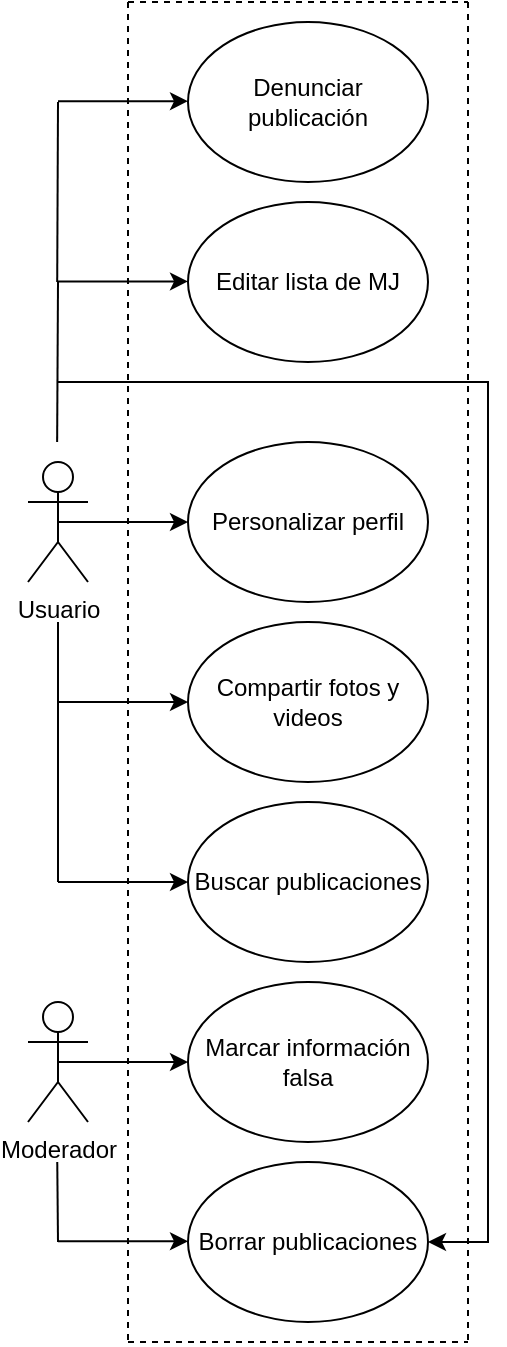 <mxfile version="21.0.6" type="device"><diagram name="Página-1" id="ERrs5K02aq-WUj45yGJ0"><mxGraphModel dx="1387" dy="611" grid="1" gridSize="10" guides="1" tooltips="1" connect="1" arrows="1" fold="1" page="1" pageScale="1" pageWidth="827" pageHeight="1169" math="0" shadow="0"><root><mxCell id="0"/><mxCell id="1" parent="0"/><mxCell id="5owebg_Dy1R3rzQYgnaD-1" value="Personalizar perfil" style="ellipse;whiteSpace=wrap;html=1;" vertex="1" parent="1"><mxGeometry x="250" y="280" width="120" height="80" as="geometry"/></mxCell><mxCell id="5owebg_Dy1R3rzQYgnaD-2" value="Usuario" style="shape=umlActor;verticalLabelPosition=bottom;verticalAlign=top;html=1;outlineConnect=0;" vertex="1" parent="1"><mxGeometry x="170" y="290" width="30" height="60" as="geometry"/></mxCell><mxCell id="5owebg_Dy1R3rzQYgnaD-4" value="" style="endArrow=classic;html=1;rounded=0;entryX=0;entryY=0.5;entryDx=0;entryDy=0;exitX=0.5;exitY=0.5;exitDx=0;exitDy=0;exitPerimeter=0;" edge="1" parent="1" source="5owebg_Dy1R3rzQYgnaD-2" target="5owebg_Dy1R3rzQYgnaD-1"><mxGeometry width="50" height="50" relative="1" as="geometry"><mxPoint x="200" y="330" as="sourcePoint"/><mxPoint x="250" y="280" as="targetPoint"/></mxGeometry></mxCell><mxCell id="5owebg_Dy1R3rzQYgnaD-5" value="Compartir fotos y videos" style="ellipse;whiteSpace=wrap;html=1;" vertex="1" parent="1"><mxGeometry x="250" y="370" width="120" height="80" as="geometry"/></mxCell><mxCell id="5owebg_Dy1R3rzQYgnaD-7" value="" style="endArrow=classic;html=1;rounded=0;entryX=0;entryY=0.5;entryDx=0;entryDy=0;exitX=0.5;exitY=0.5;exitDx=0;exitDy=0;exitPerimeter=0;" edge="1" parent="1" target="5owebg_Dy1R3rzQYgnaD-5"><mxGeometry width="50" height="50" relative="1" as="geometry"><mxPoint x="185" y="410.0" as="sourcePoint"/><mxPoint x="250" y="370" as="targetPoint"/></mxGeometry></mxCell><mxCell id="5owebg_Dy1R3rzQYgnaD-8" value="Buscar publicaciones" style="ellipse;whiteSpace=wrap;html=1;" vertex="1" parent="1"><mxGeometry x="250" y="460" width="120" height="80" as="geometry"/></mxCell><mxCell id="5owebg_Dy1R3rzQYgnaD-10" value="" style="endArrow=classic;html=1;rounded=0;entryX=0;entryY=0.5;entryDx=0;entryDy=0;exitX=0.5;exitY=0.5;exitDx=0;exitDy=0;exitPerimeter=0;" edge="1" parent="1" target="5owebg_Dy1R3rzQYgnaD-8"><mxGeometry width="50" height="50" relative="1" as="geometry"><mxPoint x="185" y="500" as="sourcePoint"/><mxPoint x="250" y="460" as="targetPoint"/></mxGeometry></mxCell><mxCell id="5owebg_Dy1R3rzQYgnaD-11" value="Marcar información falsa" style="ellipse;whiteSpace=wrap;html=1;" vertex="1" parent="1"><mxGeometry x="250" y="550" width="120" height="80" as="geometry"/></mxCell><mxCell id="5owebg_Dy1R3rzQYgnaD-12" value="Moderador" style="shape=umlActor;verticalLabelPosition=bottom;verticalAlign=top;html=1;outlineConnect=0;" vertex="1" parent="1"><mxGeometry x="170" y="560" width="30" height="60" as="geometry"/></mxCell><mxCell id="5owebg_Dy1R3rzQYgnaD-13" value="" style="endArrow=classic;html=1;rounded=0;entryX=0;entryY=0.5;entryDx=0;entryDy=0;exitX=0.5;exitY=0.5;exitDx=0;exitDy=0;exitPerimeter=0;" edge="1" parent="1" source="5owebg_Dy1R3rzQYgnaD-12" target="5owebg_Dy1R3rzQYgnaD-11"><mxGeometry width="50" height="50" relative="1" as="geometry"><mxPoint x="200" y="600" as="sourcePoint"/><mxPoint x="250" y="550" as="targetPoint"/></mxGeometry></mxCell><mxCell id="5owebg_Dy1R3rzQYgnaD-14" value="" style="endArrow=none;html=1;rounded=0;" edge="1" parent="1"><mxGeometry width="50" height="50" relative="1" as="geometry"><mxPoint x="185" y="500" as="sourcePoint"/><mxPoint x="185" y="370" as="targetPoint"/></mxGeometry></mxCell><mxCell id="5owebg_Dy1R3rzQYgnaD-15" value="Borrar publicaciones" style="ellipse;whiteSpace=wrap;html=1;" vertex="1" parent="1"><mxGeometry x="250" y="640" width="120" height="80" as="geometry"/></mxCell><mxCell id="5owebg_Dy1R3rzQYgnaD-16" value="" style="endArrow=none;html=1;rounded=0;" edge="1" parent="1"><mxGeometry width="50" height="50" relative="1" as="geometry"><mxPoint x="185" y="680" as="sourcePoint"/><mxPoint x="184.63" y="640" as="targetPoint"/></mxGeometry></mxCell><mxCell id="5owebg_Dy1R3rzQYgnaD-17" value="" style="endArrow=classic;html=1;rounded=0;entryX=0;entryY=0.5;entryDx=0;entryDy=0;exitX=0.5;exitY=0.5;exitDx=0;exitDy=0;exitPerimeter=0;" edge="1" parent="1"><mxGeometry width="50" height="50" relative="1" as="geometry"><mxPoint x="185" y="679.63" as="sourcePoint"/><mxPoint x="250" y="679.63" as="targetPoint"/></mxGeometry></mxCell><mxCell id="5owebg_Dy1R3rzQYgnaD-18" value="" style="endArrow=none;html=1;rounded=0;" edge="1" parent="1"><mxGeometry width="50" height="50" relative="1" as="geometry"><mxPoint x="184.57" y="280" as="sourcePoint"/><mxPoint x="185" y="200" as="targetPoint"/></mxGeometry></mxCell><mxCell id="5owebg_Dy1R3rzQYgnaD-19" value="" style="endArrow=classic;html=1;rounded=0;exitX=0.5;exitY=0.5;exitDx=0;exitDy=0;exitPerimeter=0;entryX=1;entryY=0.5;entryDx=0;entryDy=0;" edge="1" parent="1" target="5owebg_Dy1R3rzQYgnaD-15"><mxGeometry width="50" height="50" relative="1" as="geometry"><mxPoint x="185" y="250.0" as="sourcePoint"/><mxPoint x="440" y="250" as="targetPoint"/><Array as="points"><mxPoint x="400" y="250"/><mxPoint x="400" y="680"/></Array></mxGeometry></mxCell><mxCell id="5owebg_Dy1R3rzQYgnaD-20" value="Editar lista de MJ" style="ellipse;whiteSpace=wrap;html=1;" vertex="1" parent="1"><mxGeometry x="250" y="160" width="120" height="80" as="geometry"/></mxCell><mxCell id="5owebg_Dy1R3rzQYgnaD-22" value="" style="endArrow=classic;html=1;rounded=0;entryX=0;entryY=0.5;entryDx=0;entryDy=0;exitX=0.5;exitY=0.5;exitDx=0;exitDy=0;exitPerimeter=0;" edge="1" parent="1"><mxGeometry width="50" height="50" relative="1" as="geometry"><mxPoint x="185" y="199.71" as="sourcePoint"/><mxPoint x="250" y="199.71" as="targetPoint"/></mxGeometry></mxCell><mxCell id="5owebg_Dy1R3rzQYgnaD-24" value="" style="endArrow=none;dashed=1;html=1;rounded=0;" edge="1" parent="1"><mxGeometry width="50" height="50" relative="1" as="geometry"><mxPoint x="220" y="60" as="sourcePoint"/><mxPoint x="220" y="730" as="targetPoint"/></mxGeometry></mxCell><mxCell id="5owebg_Dy1R3rzQYgnaD-25" value="" style="endArrow=none;dashed=1;html=1;rounded=0;" edge="1" parent="1"><mxGeometry width="50" height="50" relative="1" as="geometry"><mxPoint x="220" y="60" as="sourcePoint"/><mxPoint x="390" y="60" as="targetPoint"/></mxGeometry></mxCell><mxCell id="5owebg_Dy1R3rzQYgnaD-26" value="" style="endArrow=none;dashed=1;html=1;rounded=0;" edge="1" parent="1"><mxGeometry width="50" height="50" relative="1" as="geometry"><mxPoint x="390" y="60" as="sourcePoint"/><mxPoint x="390" y="730" as="targetPoint"/></mxGeometry></mxCell><mxCell id="5owebg_Dy1R3rzQYgnaD-27" value="" style="endArrow=none;dashed=1;html=1;rounded=0;" edge="1" parent="1"><mxGeometry width="50" height="50" relative="1" as="geometry"><mxPoint x="220" y="730" as="sourcePoint"/><mxPoint x="390" y="730" as="targetPoint"/></mxGeometry></mxCell><mxCell id="5owebg_Dy1R3rzQYgnaD-28" value="Denunciar publicación" style="ellipse;whiteSpace=wrap;html=1;" vertex="1" parent="1"><mxGeometry x="250" y="70" width="120" height="80" as="geometry"/></mxCell><mxCell id="5owebg_Dy1R3rzQYgnaD-29" value="" style="endArrow=none;html=1;rounded=0;" edge="1" parent="1"><mxGeometry width="50" height="50" relative="1" as="geometry"><mxPoint x="184.6" y="200" as="sourcePoint"/><mxPoint x="185" y="110" as="targetPoint"/></mxGeometry></mxCell><mxCell id="5owebg_Dy1R3rzQYgnaD-30" value="" style="endArrow=classic;html=1;rounded=0;entryX=0;entryY=0.5;entryDx=0;entryDy=0;exitX=0.5;exitY=0.5;exitDx=0;exitDy=0;exitPerimeter=0;" edge="1" parent="1"><mxGeometry width="50" height="50" relative="1" as="geometry"><mxPoint x="185" y="109.6" as="sourcePoint"/><mxPoint x="250" y="109.6" as="targetPoint"/></mxGeometry></mxCell></root></mxGraphModel></diagram></mxfile>